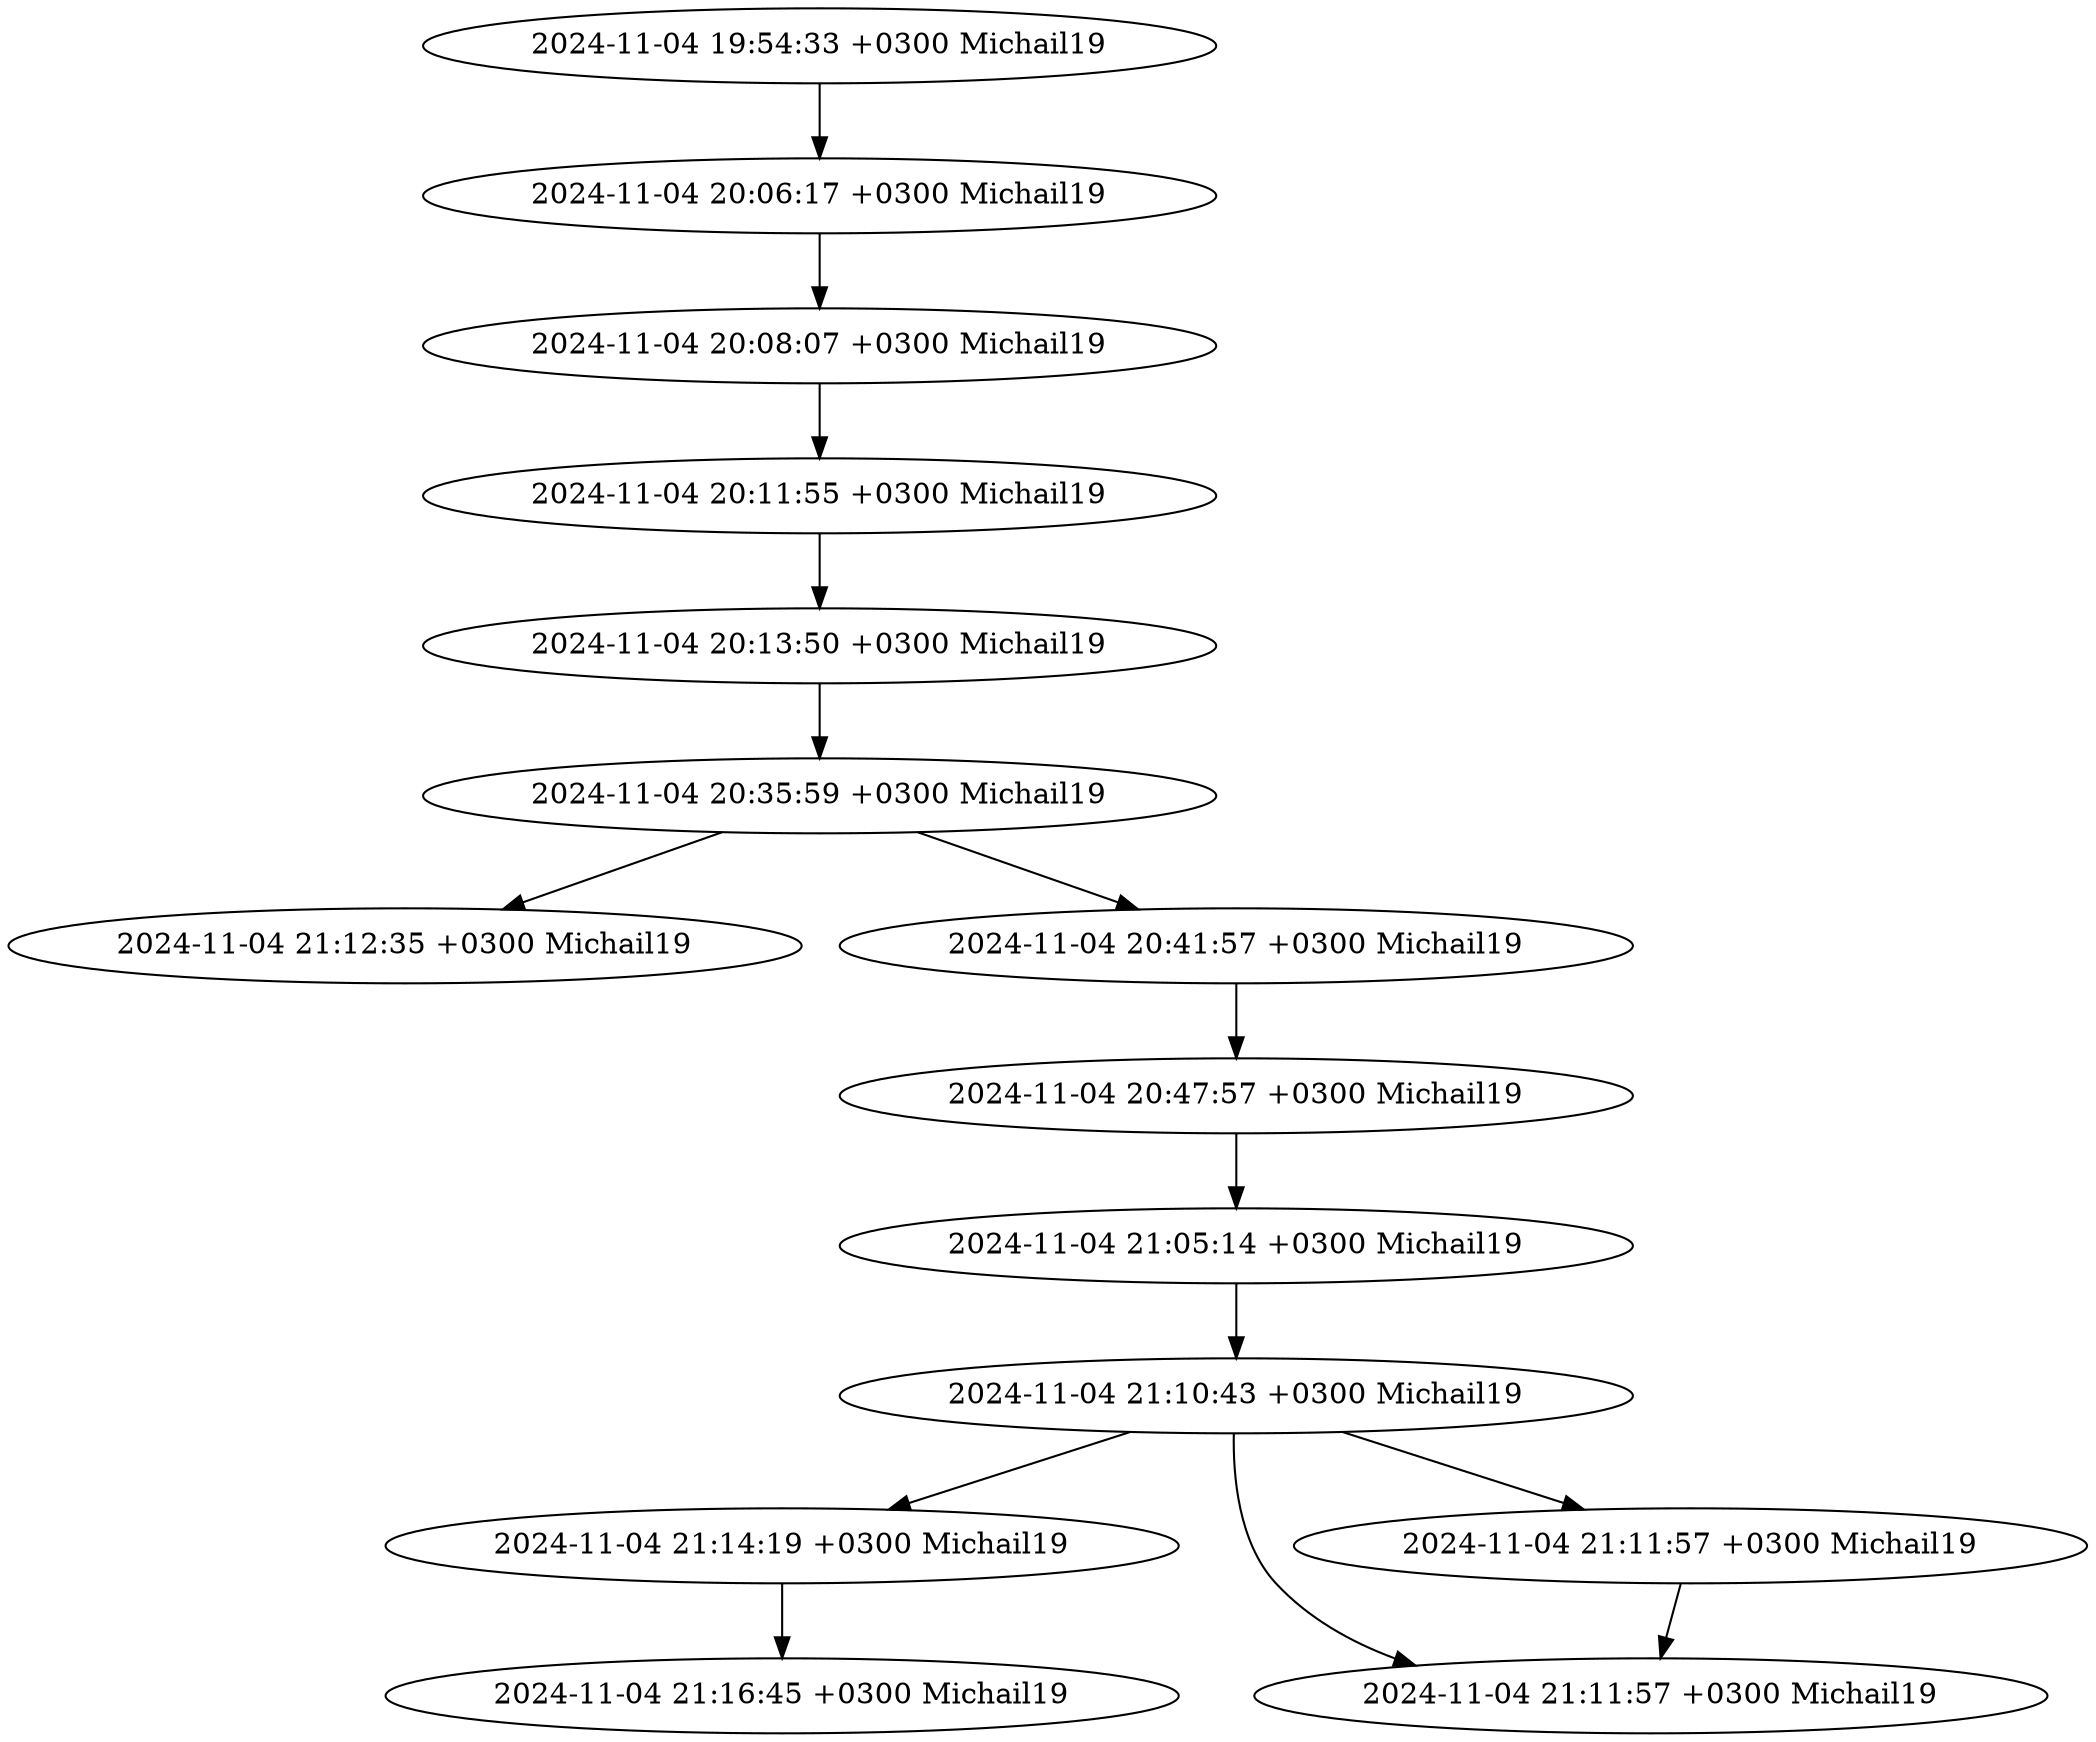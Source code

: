 digraph G {
    "0521441b2467a0f04cd6b93a559208cb02ce9157" [label="2024-11-04 21:16:45 +0300 Michail19"];
    "f2b4ff9571ac4ab389ead3d52375351dd7324293" -> "0521441b2467a0f04cd6b93a559208cb02ce9157";
    "f2b4ff9571ac4ab389ead3d52375351dd7324293" [label="2024-11-04 21:14:19 +0300 Michail19"];
    "8b50d4b403be2a20fe8b77a8ab2e54a6161746f5" -> "f2b4ff9571ac4ab389ead3d52375351dd7324293";
    "2d0f4fdc62858060ae9614b1424f0938bbaa3a52" [label="2024-11-04 21:12:35 +0300 Michail19"];
    "370b81cb2696b5585780ff9c1359753ce070d8a6" -> "2d0f4fdc62858060ae9614b1424f0938bbaa3a52";
    "275e2999aaa4cb91f1d07816f954d0aa32208cb1" [label="2024-11-04 21:11:57 +0300 Michail19"];
    "8b50d4b403be2a20fe8b77a8ab2e54a6161746f5" -> "275e2999aaa4cb91f1d07816f954d0aa32208cb1";
    "fb33023bd82753f7163abd109360c7dacd0322f6" -> "275e2999aaa4cb91f1d07816f954d0aa32208cb1";
    "fb33023bd82753f7163abd109360c7dacd0322f6" [label="2024-11-04 21:11:57 +0300 Michail19"];
    "8b50d4b403be2a20fe8b77a8ab2e54a6161746f5" -> "fb33023bd82753f7163abd109360c7dacd0322f6";
    "8b50d4b403be2a20fe8b77a8ab2e54a6161746f5" [label="2024-11-04 21:10:43 +0300 Michail19"];
    "20d60cd260b4c83e5d54e93c36e41720101eb681" -> "8b50d4b403be2a20fe8b77a8ab2e54a6161746f5";
    "20d60cd260b4c83e5d54e93c36e41720101eb681" [label="2024-11-04 21:05:14 +0300 Michail19"];
    "9b440faa52a7ab727df50053aa68a014c2ebaf03" -> "20d60cd260b4c83e5d54e93c36e41720101eb681";
    "9b440faa52a7ab727df50053aa68a014c2ebaf03" [label="2024-11-04 20:47:57 +0300 Michail19"];
    "6e5519de86204676ec1090770f51b928f61f6c24" -> "9b440faa52a7ab727df50053aa68a014c2ebaf03";
    "6e5519de86204676ec1090770f51b928f61f6c24" [label="2024-11-04 20:41:57 +0300 Michail19"];
    "370b81cb2696b5585780ff9c1359753ce070d8a6" -> "6e5519de86204676ec1090770f51b928f61f6c24";
    "370b81cb2696b5585780ff9c1359753ce070d8a6" [label="2024-11-04 20:35:59 +0300 Michail19"];
    "6e44a9eccef9dc107c26c453559d669ebd84dbcc" -> "370b81cb2696b5585780ff9c1359753ce070d8a6";
    "6e44a9eccef9dc107c26c453559d669ebd84dbcc" [label="2024-11-04 20:13:50 +0300 Michail19"];
    "46367f7de67175d5f03c9e8ae2067ac21fec0a92" -> "6e44a9eccef9dc107c26c453559d669ebd84dbcc";
    "46367f7de67175d5f03c9e8ae2067ac21fec0a92" [label="2024-11-04 20:11:55 +0300 Michail19"];
    "49837d93d4a5fb59956aadbba3c262efa4b05267" -> "46367f7de67175d5f03c9e8ae2067ac21fec0a92";
    "49837d93d4a5fb59956aadbba3c262efa4b05267" [label="2024-11-04 20:08:07 +0300 Michail19"];
    "1c911d746562f2b41f69b62a80a2f5a56168f865" -> "49837d93d4a5fb59956aadbba3c262efa4b05267";
    "1c911d746562f2b41f69b62a80a2f5a56168f865" [label="2024-11-04 20:06:17 +0300 Michail19"];
    "27dfd2e4035db62bb239fdf60053539fa3b2f90f" -> "1c911d746562f2b41f69b62a80a2f5a56168f865";
    "27dfd2e4035db62bb239fdf60053539fa3b2f90f" [label="2024-11-04 19:54:33 +0300 Michail19"];
}